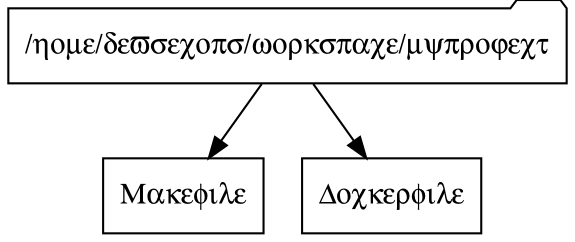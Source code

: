 digraph makefile {
  size="8,4";
  node [fontname="Helvetica" fontsize=14 shape=box];
  edge [fontname="Symbol" fontsize=10];

  devsecops [shape=folder fontname="Symbol" label="/home/devsecops/workspace/myproject"];
  Makefile [fontname="Symbol" label="Makefile"];
  Dockerfile [fontname="Symbol"  label="Dockerfile"];

  devsecops -> Makefile;
  devsecops -> Dockerfile;
}
